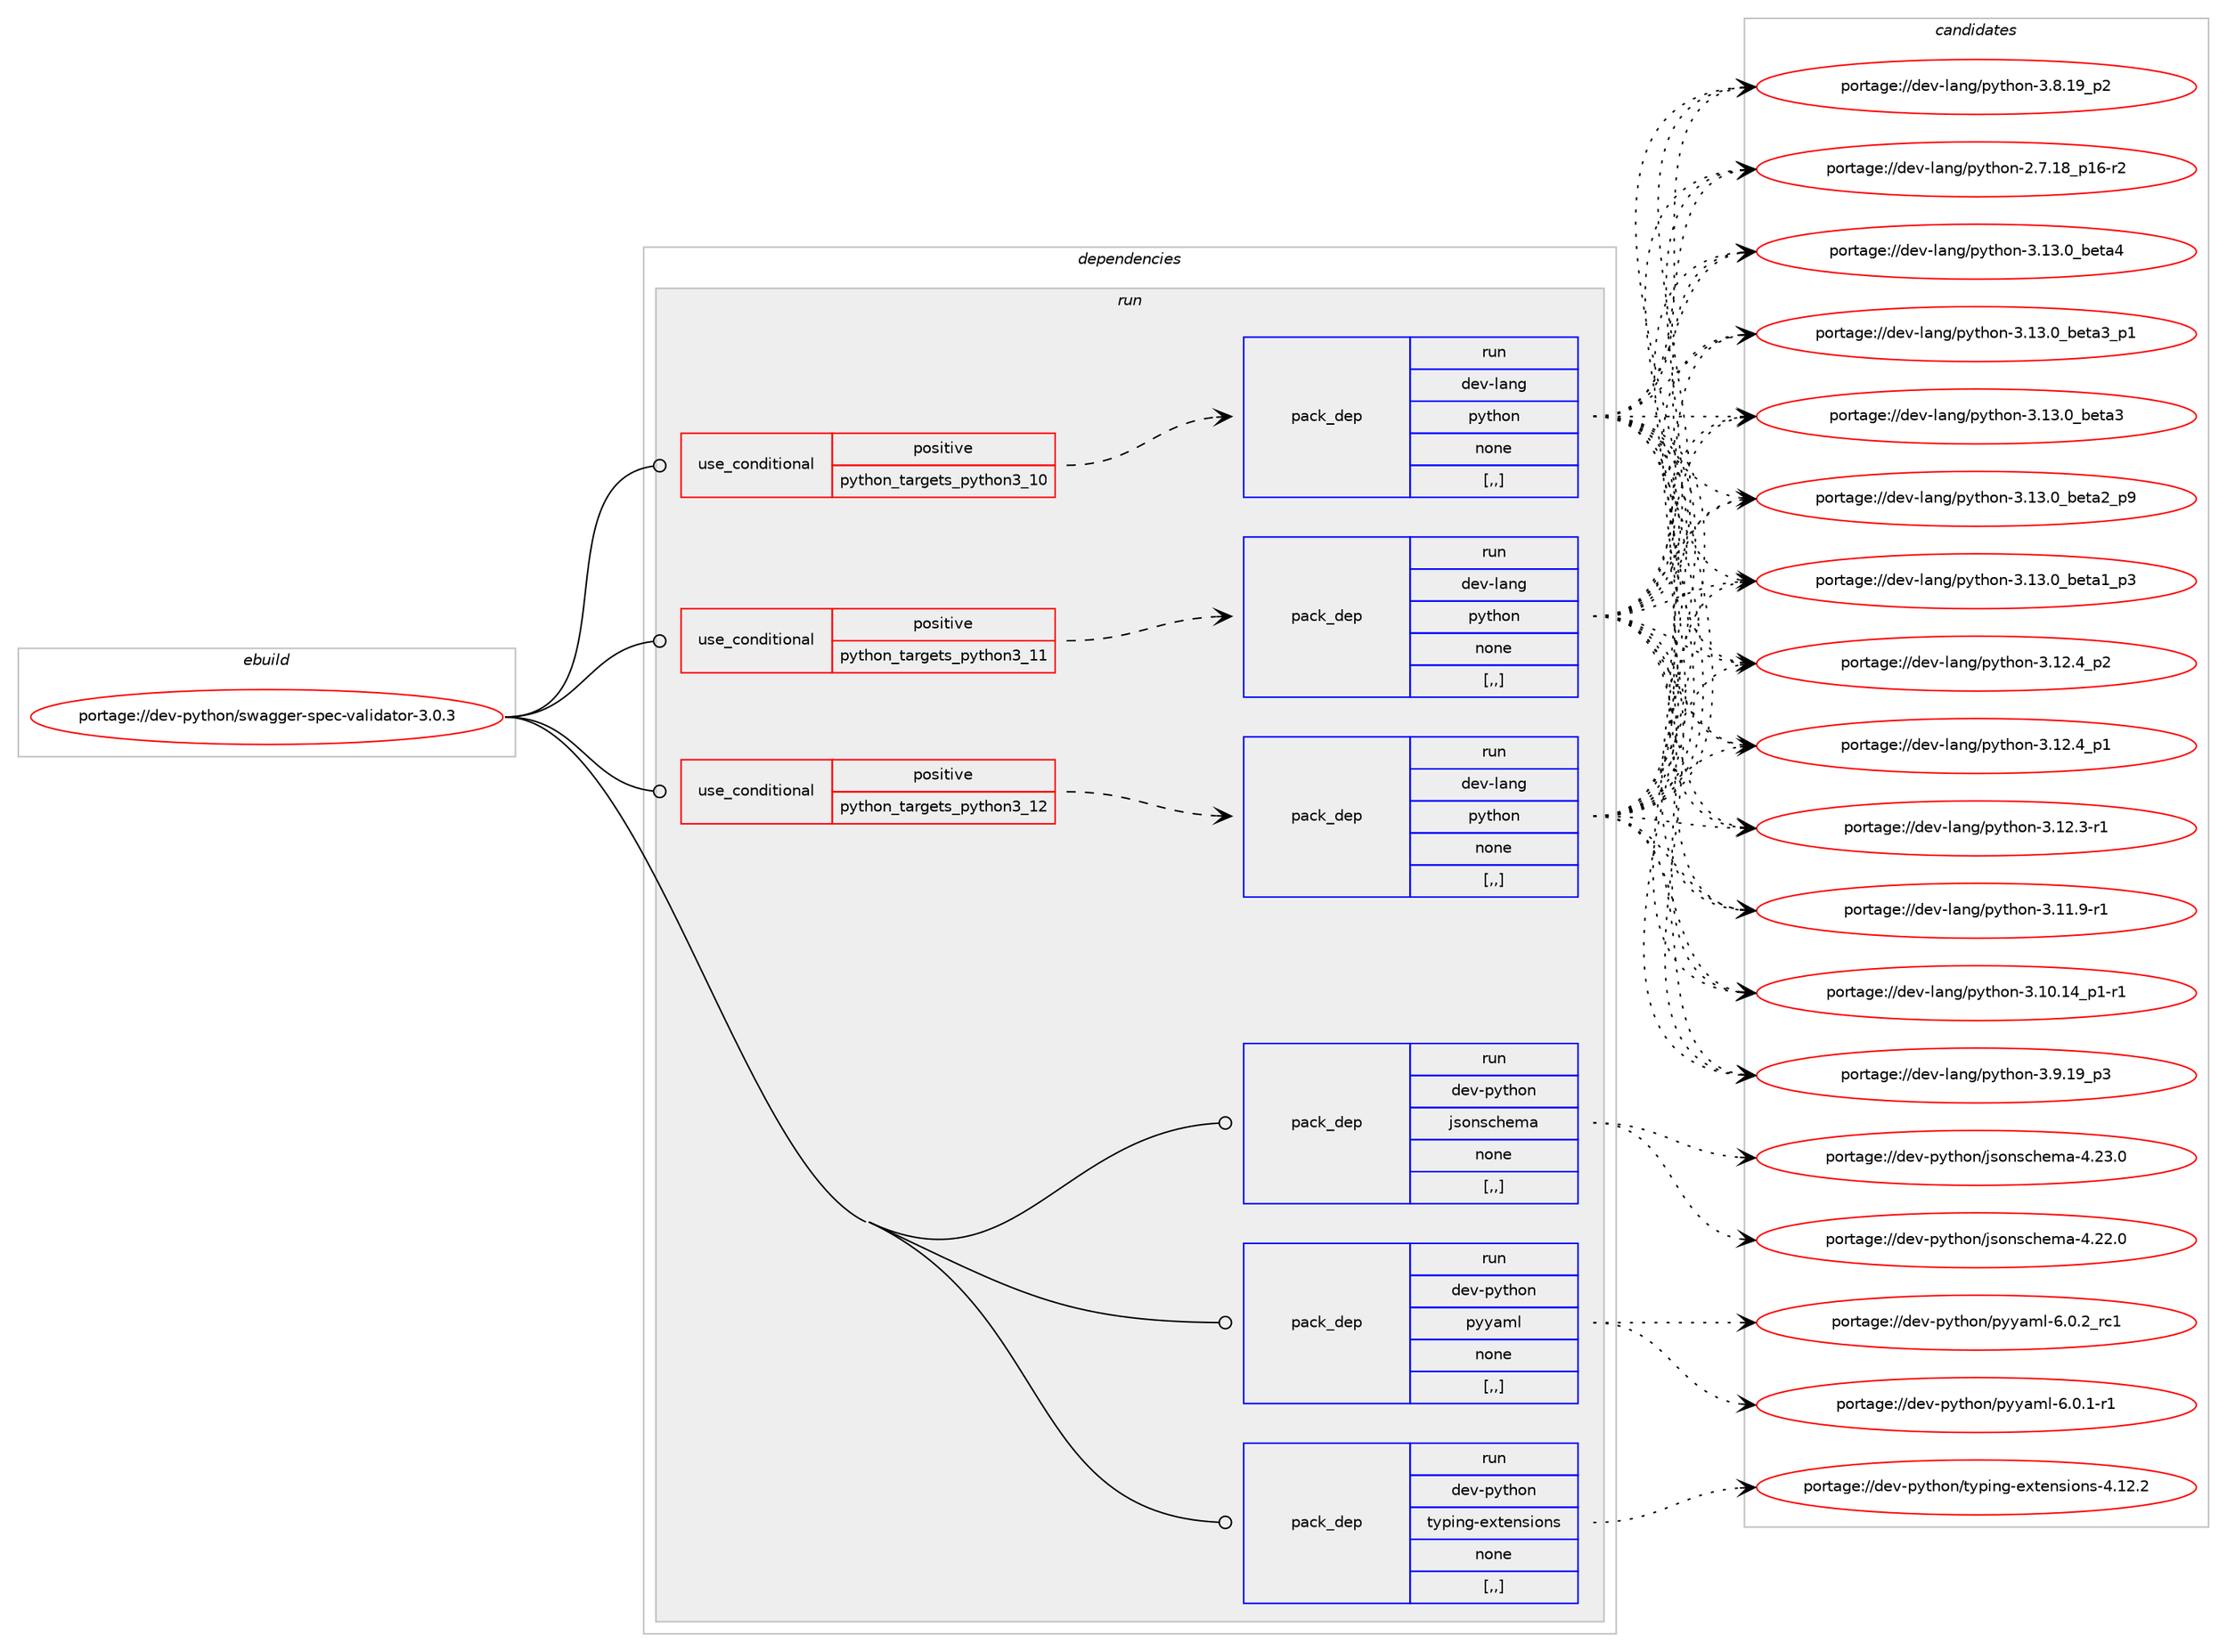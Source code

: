 digraph prolog {

# *************
# Graph options
# *************

newrank=true;
concentrate=true;
compound=true;
graph [rankdir=LR,fontname=Helvetica,fontsize=10,ranksep=1.5];#, ranksep=2.5, nodesep=0.2];
edge  [arrowhead=vee];
node  [fontname=Helvetica,fontsize=10];

# **********
# The ebuild
# **********

subgraph cluster_leftcol {
color=gray;
label=<<i>ebuild</i>>;
id [label="portage://dev-python/swagger-spec-validator-3.0.3", color=red, width=4, href="../dev-python/swagger-spec-validator-3.0.3.svg"];
}

# ****************
# The dependencies
# ****************

subgraph cluster_midcol {
color=gray;
label=<<i>dependencies</i>>;
subgraph cluster_compile {
fillcolor="#eeeeee";
style=filled;
label=<<i>compile</i>>;
}
subgraph cluster_compileandrun {
fillcolor="#eeeeee";
style=filled;
label=<<i>compile and run</i>>;
}
subgraph cluster_run {
fillcolor="#eeeeee";
style=filled;
label=<<i>run</i>>;
subgraph cond40567 {
dependency165957 [label=<<TABLE BORDER="0" CELLBORDER="1" CELLSPACING="0" CELLPADDING="4"><TR><TD ROWSPAN="3" CELLPADDING="10">use_conditional</TD></TR><TR><TD>positive</TD></TR><TR><TD>python_targets_python3_10</TD></TR></TABLE>>, shape=none, color=red];
subgraph pack124114 {
dependency165958 [label=<<TABLE BORDER="0" CELLBORDER="1" CELLSPACING="0" CELLPADDING="4" WIDTH="220"><TR><TD ROWSPAN="6" CELLPADDING="30">pack_dep</TD></TR><TR><TD WIDTH="110">run</TD></TR><TR><TD>dev-lang</TD></TR><TR><TD>python</TD></TR><TR><TD>none</TD></TR><TR><TD>[,,]</TD></TR></TABLE>>, shape=none, color=blue];
}
dependency165957:e -> dependency165958:w [weight=20,style="dashed",arrowhead="vee"];
}
id:e -> dependency165957:w [weight=20,style="solid",arrowhead="odot"];
subgraph cond40568 {
dependency165959 [label=<<TABLE BORDER="0" CELLBORDER="1" CELLSPACING="0" CELLPADDING="4"><TR><TD ROWSPAN="3" CELLPADDING="10">use_conditional</TD></TR><TR><TD>positive</TD></TR><TR><TD>python_targets_python3_11</TD></TR></TABLE>>, shape=none, color=red];
subgraph pack124115 {
dependency165960 [label=<<TABLE BORDER="0" CELLBORDER="1" CELLSPACING="0" CELLPADDING="4" WIDTH="220"><TR><TD ROWSPAN="6" CELLPADDING="30">pack_dep</TD></TR><TR><TD WIDTH="110">run</TD></TR><TR><TD>dev-lang</TD></TR><TR><TD>python</TD></TR><TR><TD>none</TD></TR><TR><TD>[,,]</TD></TR></TABLE>>, shape=none, color=blue];
}
dependency165959:e -> dependency165960:w [weight=20,style="dashed",arrowhead="vee"];
}
id:e -> dependency165959:w [weight=20,style="solid",arrowhead="odot"];
subgraph cond40569 {
dependency165961 [label=<<TABLE BORDER="0" CELLBORDER="1" CELLSPACING="0" CELLPADDING="4"><TR><TD ROWSPAN="3" CELLPADDING="10">use_conditional</TD></TR><TR><TD>positive</TD></TR><TR><TD>python_targets_python3_12</TD></TR></TABLE>>, shape=none, color=red];
subgraph pack124116 {
dependency165962 [label=<<TABLE BORDER="0" CELLBORDER="1" CELLSPACING="0" CELLPADDING="4" WIDTH="220"><TR><TD ROWSPAN="6" CELLPADDING="30">pack_dep</TD></TR><TR><TD WIDTH="110">run</TD></TR><TR><TD>dev-lang</TD></TR><TR><TD>python</TD></TR><TR><TD>none</TD></TR><TR><TD>[,,]</TD></TR></TABLE>>, shape=none, color=blue];
}
dependency165961:e -> dependency165962:w [weight=20,style="dashed",arrowhead="vee"];
}
id:e -> dependency165961:w [weight=20,style="solid",arrowhead="odot"];
subgraph pack124117 {
dependency165963 [label=<<TABLE BORDER="0" CELLBORDER="1" CELLSPACING="0" CELLPADDING="4" WIDTH="220"><TR><TD ROWSPAN="6" CELLPADDING="30">pack_dep</TD></TR><TR><TD WIDTH="110">run</TD></TR><TR><TD>dev-python</TD></TR><TR><TD>jsonschema</TD></TR><TR><TD>none</TD></TR><TR><TD>[,,]</TD></TR></TABLE>>, shape=none, color=blue];
}
id:e -> dependency165963:w [weight=20,style="solid",arrowhead="odot"];
subgraph pack124118 {
dependency165964 [label=<<TABLE BORDER="0" CELLBORDER="1" CELLSPACING="0" CELLPADDING="4" WIDTH="220"><TR><TD ROWSPAN="6" CELLPADDING="30">pack_dep</TD></TR><TR><TD WIDTH="110">run</TD></TR><TR><TD>dev-python</TD></TR><TR><TD>pyyaml</TD></TR><TR><TD>none</TD></TR><TR><TD>[,,]</TD></TR></TABLE>>, shape=none, color=blue];
}
id:e -> dependency165964:w [weight=20,style="solid",arrowhead="odot"];
subgraph pack124119 {
dependency165965 [label=<<TABLE BORDER="0" CELLBORDER="1" CELLSPACING="0" CELLPADDING="4" WIDTH="220"><TR><TD ROWSPAN="6" CELLPADDING="30">pack_dep</TD></TR><TR><TD WIDTH="110">run</TD></TR><TR><TD>dev-python</TD></TR><TR><TD>typing-extensions</TD></TR><TR><TD>none</TD></TR><TR><TD>[,,]</TD></TR></TABLE>>, shape=none, color=blue];
}
id:e -> dependency165965:w [weight=20,style="solid",arrowhead="odot"];
}
}

# **************
# The candidates
# **************

subgraph cluster_choices {
rank=same;
color=gray;
label=<<i>candidates</i>>;

subgraph choice124114 {
color=black;
nodesep=1;
choice1001011184510897110103471121211161041111104551464951464895981011169752 [label="portage://dev-lang/python-3.13.0_beta4", color=red, width=4,href="../dev-lang/python-3.13.0_beta4.svg"];
choice10010111845108971101034711212111610411111045514649514648959810111697519511249 [label="portage://dev-lang/python-3.13.0_beta3_p1", color=red, width=4,href="../dev-lang/python-3.13.0_beta3_p1.svg"];
choice1001011184510897110103471121211161041111104551464951464895981011169751 [label="portage://dev-lang/python-3.13.0_beta3", color=red, width=4,href="../dev-lang/python-3.13.0_beta3.svg"];
choice10010111845108971101034711212111610411111045514649514648959810111697509511257 [label="portage://dev-lang/python-3.13.0_beta2_p9", color=red, width=4,href="../dev-lang/python-3.13.0_beta2_p9.svg"];
choice10010111845108971101034711212111610411111045514649514648959810111697499511251 [label="portage://dev-lang/python-3.13.0_beta1_p3", color=red, width=4,href="../dev-lang/python-3.13.0_beta1_p3.svg"];
choice100101118451089711010347112121116104111110455146495046529511250 [label="portage://dev-lang/python-3.12.4_p2", color=red, width=4,href="../dev-lang/python-3.12.4_p2.svg"];
choice100101118451089711010347112121116104111110455146495046529511249 [label="portage://dev-lang/python-3.12.4_p1", color=red, width=4,href="../dev-lang/python-3.12.4_p1.svg"];
choice100101118451089711010347112121116104111110455146495046514511449 [label="portage://dev-lang/python-3.12.3-r1", color=red, width=4,href="../dev-lang/python-3.12.3-r1.svg"];
choice100101118451089711010347112121116104111110455146494946574511449 [label="portage://dev-lang/python-3.11.9-r1", color=red, width=4,href="../dev-lang/python-3.11.9-r1.svg"];
choice100101118451089711010347112121116104111110455146494846495295112494511449 [label="portage://dev-lang/python-3.10.14_p1-r1", color=red, width=4,href="../dev-lang/python-3.10.14_p1-r1.svg"];
choice100101118451089711010347112121116104111110455146574649579511251 [label="portage://dev-lang/python-3.9.19_p3", color=red, width=4,href="../dev-lang/python-3.9.19_p3.svg"];
choice100101118451089711010347112121116104111110455146564649579511250 [label="portage://dev-lang/python-3.8.19_p2", color=red, width=4,href="../dev-lang/python-3.8.19_p2.svg"];
choice100101118451089711010347112121116104111110455046554649569511249544511450 [label="portage://dev-lang/python-2.7.18_p16-r2", color=red, width=4,href="../dev-lang/python-2.7.18_p16-r2.svg"];
dependency165958:e -> choice1001011184510897110103471121211161041111104551464951464895981011169752:w [style=dotted,weight="100"];
dependency165958:e -> choice10010111845108971101034711212111610411111045514649514648959810111697519511249:w [style=dotted,weight="100"];
dependency165958:e -> choice1001011184510897110103471121211161041111104551464951464895981011169751:w [style=dotted,weight="100"];
dependency165958:e -> choice10010111845108971101034711212111610411111045514649514648959810111697509511257:w [style=dotted,weight="100"];
dependency165958:e -> choice10010111845108971101034711212111610411111045514649514648959810111697499511251:w [style=dotted,weight="100"];
dependency165958:e -> choice100101118451089711010347112121116104111110455146495046529511250:w [style=dotted,weight="100"];
dependency165958:e -> choice100101118451089711010347112121116104111110455146495046529511249:w [style=dotted,weight="100"];
dependency165958:e -> choice100101118451089711010347112121116104111110455146495046514511449:w [style=dotted,weight="100"];
dependency165958:e -> choice100101118451089711010347112121116104111110455146494946574511449:w [style=dotted,weight="100"];
dependency165958:e -> choice100101118451089711010347112121116104111110455146494846495295112494511449:w [style=dotted,weight="100"];
dependency165958:e -> choice100101118451089711010347112121116104111110455146574649579511251:w [style=dotted,weight="100"];
dependency165958:e -> choice100101118451089711010347112121116104111110455146564649579511250:w [style=dotted,weight="100"];
dependency165958:e -> choice100101118451089711010347112121116104111110455046554649569511249544511450:w [style=dotted,weight="100"];
}
subgraph choice124115 {
color=black;
nodesep=1;
choice1001011184510897110103471121211161041111104551464951464895981011169752 [label="portage://dev-lang/python-3.13.0_beta4", color=red, width=4,href="../dev-lang/python-3.13.0_beta4.svg"];
choice10010111845108971101034711212111610411111045514649514648959810111697519511249 [label="portage://dev-lang/python-3.13.0_beta3_p1", color=red, width=4,href="../dev-lang/python-3.13.0_beta3_p1.svg"];
choice1001011184510897110103471121211161041111104551464951464895981011169751 [label="portage://dev-lang/python-3.13.0_beta3", color=red, width=4,href="../dev-lang/python-3.13.0_beta3.svg"];
choice10010111845108971101034711212111610411111045514649514648959810111697509511257 [label="portage://dev-lang/python-3.13.0_beta2_p9", color=red, width=4,href="../dev-lang/python-3.13.0_beta2_p9.svg"];
choice10010111845108971101034711212111610411111045514649514648959810111697499511251 [label="portage://dev-lang/python-3.13.0_beta1_p3", color=red, width=4,href="../dev-lang/python-3.13.0_beta1_p3.svg"];
choice100101118451089711010347112121116104111110455146495046529511250 [label="portage://dev-lang/python-3.12.4_p2", color=red, width=4,href="../dev-lang/python-3.12.4_p2.svg"];
choice100101118451089711010347112121116104111110455146495046529511249 [label="portage://dev-lang/python-3.12.4_p1", color=red, width=4,href="../dev-lang/python-3.12.4_p1.svg"];
choice100101118451089711010347112121116104111110455146495046514511449 [label="portage://dev-lang/python-3.12.3-r1", color=red, width=4,href="../dev-lang/python-3.12.3-r1.svg"];
choice100101118451089711010347112121116104111110455146494946574511449 [label="portage://dev-lang/python-3.11.9-r1", color=red, width=4,href="../dev-lang/python-3.11.9-r1.svg"];
choice100101118451089711010347112121116104111110455146494846495295112494511449 [label="portage://dev-lang/python-3.10.14_p1-r1", color=red, width=4,href="../dev-lang/python-3.10.14_p1-r1.svg"];
choice100101118451089711010347112121116104111110455146574649579511251 [label="portage://dev-lang/python-3.9.19_p3", color=red, width=4,href="../dev-lang/python-3.9.19_p3.svg"];
choice100101118451089711010347112121116104111110455146564649579511250 [label="portage://dev-lang/python-3.8.19_p2", color=red, width=4,href="../dev-lang/python-3.8.19_p2.svg"];
choice100101118451089711010347112121116104111110455046554649569511249544511450 [label="portage://dev-lang/python-2.7.18_p16-r2", color=red, width=4,href="../dev-lang/python-2.7.18_p16-r2.svg"];
dependency165960:e -> choice1001011184510897110103471121211161041111104551464951464895981011169752:w [style=dotted,weight="100"];
dependency165960:e -> choice10010111845108971101034711212111610411111045514649514648959810111697519511249:w [style=dotted,weight="100"];
dependency165960:e -> choice1001011184510897110103471121211161041111104551464951464895981011169751:w [style=dotted,weight="100"];
dependency165960:e -> choice10010111845108971101034711212111610411111045514649514648959810111697509511257:w [style=dotted,weight="100"];
dependency165960:e -> choice10010111845108971101034711212111610411111045514649514648959810111697499511251:w [style=dotted,weight="100"];
dependency165960:e -> choice100101118451089711010347112121116104111110455146495046529511250:w [style=dotted,weight="100"];
dependency165960:e -> choice100101118451089711010347112121116104111110455146495046529511249:w [style=dotted,weight="100"];
dependency165960:e -> choice100101118451089711010347112121116104111110455146495046514511449:w [style=dotted,weight="100"];
dependency165960:e -> choice100101118451089711010347112121116104111110455146494946574511449:w [style=dotted,weight="100"];
dependency165960:e -> choice100101118451089711010347112121116104111110455146494846495295112494511449:w [style=dotted,weight="100"];
dependency165960:e -> choice100101118451089711010347112121116104111110455146574649579511251:w [style=dotted,weight="100"];
dependency165960:e -> choice100101118451089711010347112121116104111110455146564649579511250:w [style=dotted,weight="100"];
dependency165960:e -> choice100101118451089711010347112121116104111110455046554649569511249544511450:w [style=dotted,weight="100"];
}
subgraph choice124116 {
color=black;
nodesep=1;
choice1001011184510897110103471121211161041111104551464951464895981011169752 [label="portage://dev-lang/python-3.13.0_beta4", color=red, width=4,href="../dev-lang/python-3.13.0_beta4.svg"];
choice10010111845108971101034711212111610411111045514649514648959810111697519511249 [label="portage://dev-lang/python-3.13.0_beta3_p1", color=red, width=4,href="../dev-lang/python-3.13.0_beta3_p1.svg"];
choice1001011184510897110103471121211161041111104551464951464895981011169751 [label="portage://dev-lang/python-3.13.0_beta3", color=red, width=4,href="../dev-lang/python-3.13.0_beta3.svg"];
choice10010111845108971101034711212111610411111045514649514648959810111697509511257 [label="portage://dev-lang/python-3.13.0_beta2_p9", color=red, width=4,href="../dev-lang/python-3.13.0_beta2_p9.svg"];
choice10010111845108971101034711212111610411111045514649514648959810111697499511251 [label="portage://dev-lang/python-3.13.0_beta1_p3", color=red, width=4,href="../dev-lang/python-3.13.0_beta1_p3.svg"];
choice100101118451089711010347112121116104111110455146495046529511250 [label="portage://dev-lang/python-3.12.4_p2", color=red, width=4,href="../dev-lang/python-3.12.4_p2.svg"];
choice100101118451089711010347112121116104111110455146495046529511249 [label="portage://dev-lang/python-3.12.4_p1", color=red, width=4,href="../dev-lang/python-3.12.4_p1.svg"];
choice100101118451089711010347112121116104111110455146495046514511449 [label="portage://dev-lang/python-3.12.3-r1", color=red, width=4,href="../dev-lang/python-3.12.3-r1.svg"];
choice100101118451089711010347112121116104111110455146494946574511449 [label="portage://dev-lang/python-3.11.9-r1", color=red, width=4,href="../dev-lang/python-3.11.9-r1.svg"];
choice100101118451089711010347112121116104111110455146494846495295112494511449 [label="portage://dev-lang/python-3.10.14_p1-r1", color=red, width=4,href="../dev-lang/python-3.10.14_p1-r1.svg"];
choice100101118451089711010347112121116104111110455146574649579511251 [label="portage://dev-lang/python-3.9.19_p3", color=red, width=4,href="../dev-lang/python-3.9.19_p3.svg"];
choice100101118451089711010347112121116104111110455146564649579511250 [label="portage://dev-lang/python-3.8.19_p2", color=red, width=4,href="../dev-lang/python-3.8.19_p2.svg"];
choice100101118451089711010347112121116104111110455046554649569511249544511450 [label="portage://dev-lang/python-2.7.18_p16-r2", color=red, width=4,href="../dev-lang/python-2.7.18_p16-r2.svg"];
dependency165962:e -> choice1001011184510897110103471121211161041111104551464951464895981011169752:w [style=dotted,weight="100"];
dependency165962:e -> choice10010111845108971101034711212111610411111045514649514648959810111697519511249:w [style=dotted,weight="100"];
dependency165962:e -> choice1001011184510897110103471121211161041111104551464951464895981011169751:w [style=dotted,weight="100"];
dependency165962:e -> choice10010111845108971101034711212111610411111045514649514648959810111697509511257:w [style=dotted,weight="100"];
dependency165962:e -> choice10010111845108971101034711212111610411111045514649514648959810111697499511251:w [style=dotted,weight="100"];
dependency165962:e -> choice100101118451089711010347112121116104111110455146495046529511250:w [style=dotted,weight="100"];
dependency165962:e -> choice100101118451089711010347112121116104111110455146495046529511249:w [style=dotted,weight="100"];
dependency165962:e -> choice100101118451089711010347112121116104111110455146495046514511449:w [style=dotted,weight="100"];
dependency165962:e -> choice100101118451089711010347112121116104111110455146494946574511449:w [style=dotted,weight="100"];
dependency165962:e -> choice100101118451089711010347112121116104111110455146494846495295112494511449:w [style=dotted,weight="100"];
dependency165962:e -> choice100101118451089711010347112121116104111110455146574649579511251:w [style=dotted,weight="100"];
dependency165962:e -> choice100101118451089711010347112121116104111110455146564649579511250:w [style=dotted,weight="100"];
dependency165962:e -> choice100101118451089711010347112121116104111110455046554649569511249544511450:w [style=dotted,weight="100"];
}
subgraph choice124117 {
color=black;
nodesep=1;
choice1001011184511212111610411111047106115111110115991041011099745524650514648 [label="portage://dev-python/jsonschema-4.23.0", color=red, width=4,href="../dev-python/jsonschema-4.23.0.svg"];
choice1001011184511212111610411111047106115111110115991041011099745524650504648 [label="portage://dev-python/jsonschema-4.22.0", color=red, width=4,href="../dev-python/jsonschema-4.22.0.svg"];
dependency165963:e -> choice1001011184511212111610411111047106115111110115991041011099745524650514648:w [style=dotted,weight="100"];
dependency165963:e -> choice1001011184511212111610411111047106115111110115991041011099745524650504648:w [style=dotted,weight="100"];
}
subgraph choice124118 {
color=black;
nodesep=1;
choice100101118451121211161041111104711212112197109108455446484650951149949 [label="portage://dev-python/pyyaml-6.0.2_rc1", color=red, width=4,href="../dev-python/pyyaml-6.0.2_rc1.svg"];
choice1001011184511212111610411111047112121121971091084554464846494511449 [label="portage://dev-python/pyyaml-6.0.1-r1", color=red, width=4,href="../dev-python/pyyaml-6.0.1-r1.svg"];
dependency165964:e -> choice100101118451121211161041111104711212112197109108455446484650951149949:w [style=dotted,weight="100"];
dependency165964:e -> choice1001011184511212111610411111047112121121971091084554464846494511449:w [style=dotted,weight="100"];
}
subgraph choice124119 {
color=black;
nodesep=1;
choice10010111845112121116104111110471161211121051101034510112011610111011510511111011545524649504650 [label="portage://dev-python/typing-extensions-4.12.2", color=red, width=4,href="../dev-python/typing-extensions-4.12.2.svg"];
dependency165965:e -> choice10010111845112121116104111110471161211121051101034510112011610111011510511111011545524649504650:w [style=dotted,weight="100"];
}
}

}
